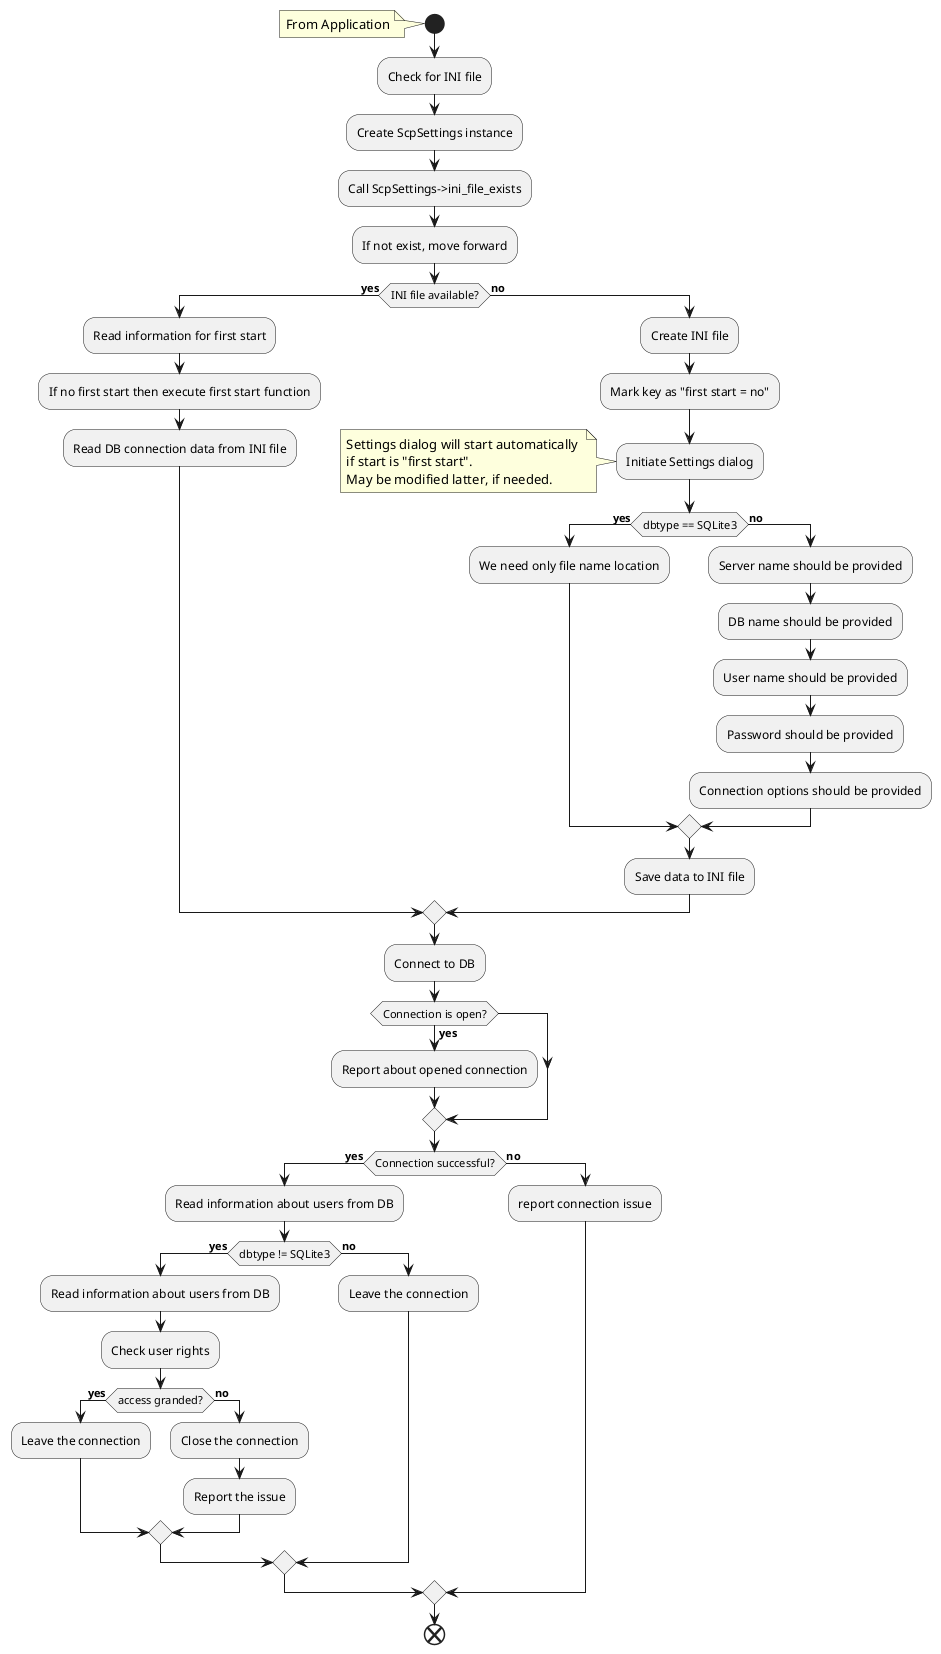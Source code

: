 @startuml

start
note 
    From Application
end note
:Check for INI file;
:Create ScpSettings instance;
:Call ScpSettings->ini_file_exists;
:If not exist, move forward;

if (INI file available?) then (**yes**)
    :Read information for first start;
    :If no first start then execute first start function;
    :Read DB connection data from INI file;
else (**no**)
    :Create INI file;
    :Mark key as "first start = no";
    :Initiate Settings dialog;
    note 
        Settings dialog will start automatically 
        if start is "first start".
        May be modified latter, if needed.
    end note

    if(dbtype == SQLite3) then (**yes**)
        :We need only file name location;
    else (**no**)
        :Server name should be provided;
        :DB name should be provided;
        :User name should be provided;
        :Password should be provided;
        :Connection options should be provided;
    endif
    :Save data to INI file;
endif

:Connect to DB;

if(Connection is open?) then (**yes**)
    :Report about opened connection;
endif

if (Connection successful?) then (**yes**)
    :Read information about users from DB;
    if(dbtype != SQLite3) then (**yes**)
        :Read information about users from DB;
        :Check user rights;
        if(access granded?) then (**yes**)
            :Leave the connection;
        else (**no**)
            :Close the connection;
            :Report the issue;
        endif 
    else (**no**)
        :Leave the connection;
    endif
else (**no**)
    :report connection issue;
endif



end

@enduml

